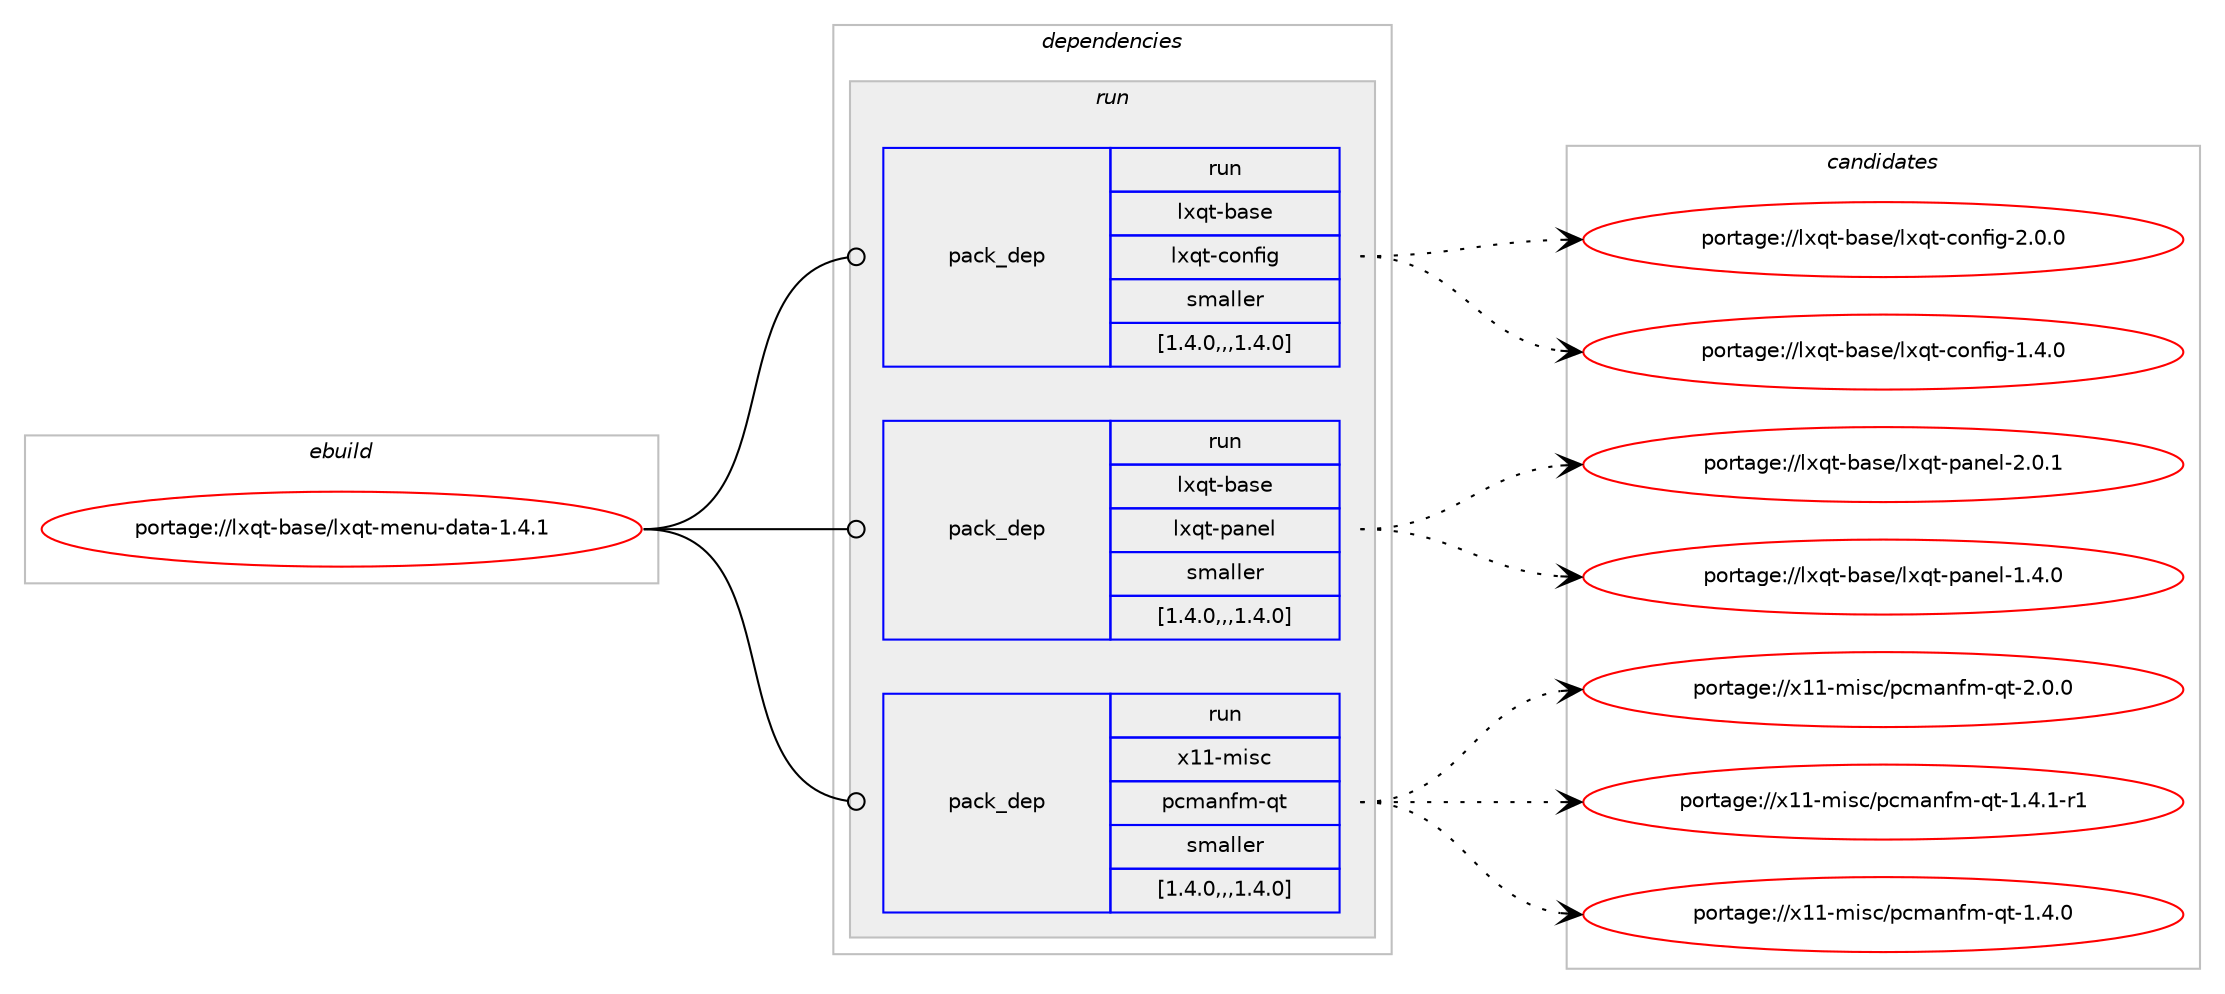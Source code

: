 digraph prolog {

# *************
# Graph options
# *************

newrank=true;
concentrate=true;
compound=true;
graph [rankdir=LR,fontname=Helvetica,fontsize=10,ranksep=1.5];#, ranksep=2.5, nodesep=0.2];
edge  [arrowhead=vee];
node  [fontname=Helvetica,fontsize=10];

# **********
# The ebuild
# **********

subgraph cluster_leftcol {
color=gray;
label=<<i>ebuild</i>>;
id [label="portage://lxqt-base/lxqt-menu-data-1.4.1", color=red, width=4, href="../lxqt-base/lxqt-menu-data-1.4.1.svg"];
}

# ****************
# The dependencies
# ****************

subgraph cluster_midcol {
color=gray;
label=<<i>dependencies</i>>;
subgraph cluster_compile {
fillcolor="#eeeeee";
style=filled;
label=<<i>compile</i>>;
}
subgraph cluster_compileandrun {
fillcolor="#eeeeee";
style=filled;
label=<<i>compile and run</i>>;
}
subgraph cluster_run {
fillcolor="#eeeeee";
style=filled;
label=<<i>run</i>>;
subgraph pack203576 {
dependency274704 [label=<<TABLE BORDER="0" CELLBORDER="1" CELLSPACING="0" CELLPADDING="4" WIDTH="220"><TR><TD ROWSPAN="6" CELLPADDING="30">pack_dep</TD></TR><TR><TD WIDTH="110">run</TD></TR><TR><TD>lxqt-base</TD></TR><TR><TD>lxqt-config</TD></TR><TR><TD>smaller</TD></TR><TR><TD>[1.4.0,,,1.4.0]</TD></TR></TABLE>>, shape=none, color=blue];
}
id:e -> dependency274704:w [weight=20,style="solid",arrowhead="odot"];
subgraph pack203577 {
dependency274705 [label=<<TABLE BORDER="0" CELLBORDER="1" CELLSPACING="0" CELLPADDING="4" WIDTH="220"><TR><TD ROWSPAN="6" CELLPADDING="30">pack_dep</TD></TR><TR><TD WIDTH="110">run</TD></TR><TR><TD>lxqt-base</TD></TR><TR><TD>lxqt-panel</TD></TR><TR><TD>smaller</TD></TR><TR><TD>[1.4.0,,,1.4.0]</TD></TR></TABLE>>, shape=none, color=blue];
}
id:e -> dependency274705:w [weight=20,style="solid",arrowhead="odot"];
subgraph pack203578 {
dependency274706 [label=<<TABLE BORDER="0" CELLBORDER="1" CELLSPACING="0" CELLPADDING="4" WIDTH="220"><TR><TD ROWSPAN="6" CELLPADDING="30">pack_dep</TD></TR><TR><TD WIDTH="110">run</TD></TR><TR><TD>x11-misc</TD></TR><TR><TD>pcmanfm-qt</TD></TR><TR><TD>smaller</TD></TR><TR><TD>[1.4.0,,,1.4.0]</TD></TR></TABLE>>, shape=none, color=blue];
}
id:e -> dependency274706:w [weight=20,style="solid",arrowhead="odot"];
}
}

# **************
# The candidates
# **************

subgraph cluster_choices {
rank=same;
color=gray;
label=<<i>candidates</i>>;

subgraph choice203576 {
color=black;
nodesep=1;
choice108120113116459897115101471081201131164599111110102105103455046484648 [label="portage://lxqt-base/lxqt-config-2.0.0", color=red, width=4,href="../lxqt-base/lxqt-config-2.0.0.svg"];
choice108120113116459897115101471081201131164599111110102105103454946524648 [label="portage://lxqt-base/lxqt-config-1.4.0", color=red, width=4,href="../lxqt-base/lxqt-config-1.4.0.svg"];
dependency274704:e -> choice108120113116459897115101471081201131164599111110102105103455046484648:w [style=dotted,weight="100"];
dependency274704:e -> choice108120113116459897115101471081201131164599111110102105103454946524648:w [style=dotted,weight="100"];
}
subgraph choice203577 {
color=black;
nodesep=1;
choice108120113116459897115101471081201131164511297110101108455046484649 [label="portage://lxqt-base/lxqt-panel-2.0.1", color=red, width=4,href="../lxqt-base/lxqt-panel-2.0.1.svg"];
choice108120113116459897115101471081201131164511297110101108454946524648 [label="portage://lxqt-base/lxqt-panel-1.4.0", color=red, width=4,href="../lxqt-base/lxqt-panel-1.4.0.svg"];
dependency274705:e -> choice108120113116459897115101471081201131164511297110101108455046484649:w [style=dotted,weight="100"];
dependency274705:e -> choice108120113116459897115101471081201131164511297110101108454946524648:w [style=dotted,weight="100"];
}
subgraph choice203578 {
color=black;
nodesep=1;
choice1204949451091051159947112991099711010210945113116455046484648 [label="portage://x11-misc/pcmanfm-qt-2.0.0", color=red, width=4,href="../x11-misc/pcmanfm-qt-2.0.0.svg"];
choice12049494510910511599471129910997110102109451131164549465246494511449 [label="portage://x11-misc/pcmanfm-qt-1.4.1-r1", color=red, width=4,href="../x11-misc/pcmanfm-qt-1.4.1-r1.svg"];
choice1204949451091051159947112991099711010210945113116454946524648 [label="portage://x11-misc/pcmanfm-qt-1.4.0", color=red, width=4,href="../x11-misc/pcmanfm-qt-1.4.0.svg"];
dependency274706:e -> choice1204949451091051159947112991099711010210945113116455046484648:w [style=dotted,weight="100"];
dependency274706:e -> choice12049494510910511599471129910997110102109451131164549465246494511449:w [style=dotted,weight="100"];
dependency274706:e -> choice1204949451091051159947112991099711010210945113116454946524648:w [style=dotted,weight="100"];
}
}

}
